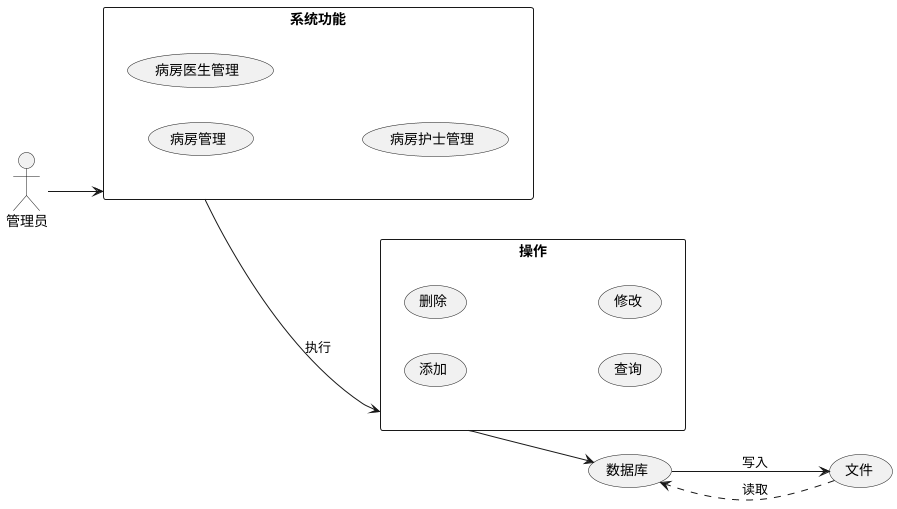 @startuml
left to right direction
:管理员: as Admin

rectangle  系统功能 as a{
     usecase "病房管理" as s
     usecase "病房医生管理" as d
     usecase "病房护士管理" as n
}
rectangle 操作 as b{
    usecase "添加" as add
    usecase "删除" as delete
    usecase "查询" as query
    usecase "修改" as edit
}
Admin-->a
a-down->b:执行
b-->(数据库)
(数据库)-->(文件):写入
(文件).-->(数据库):读取
@enduml